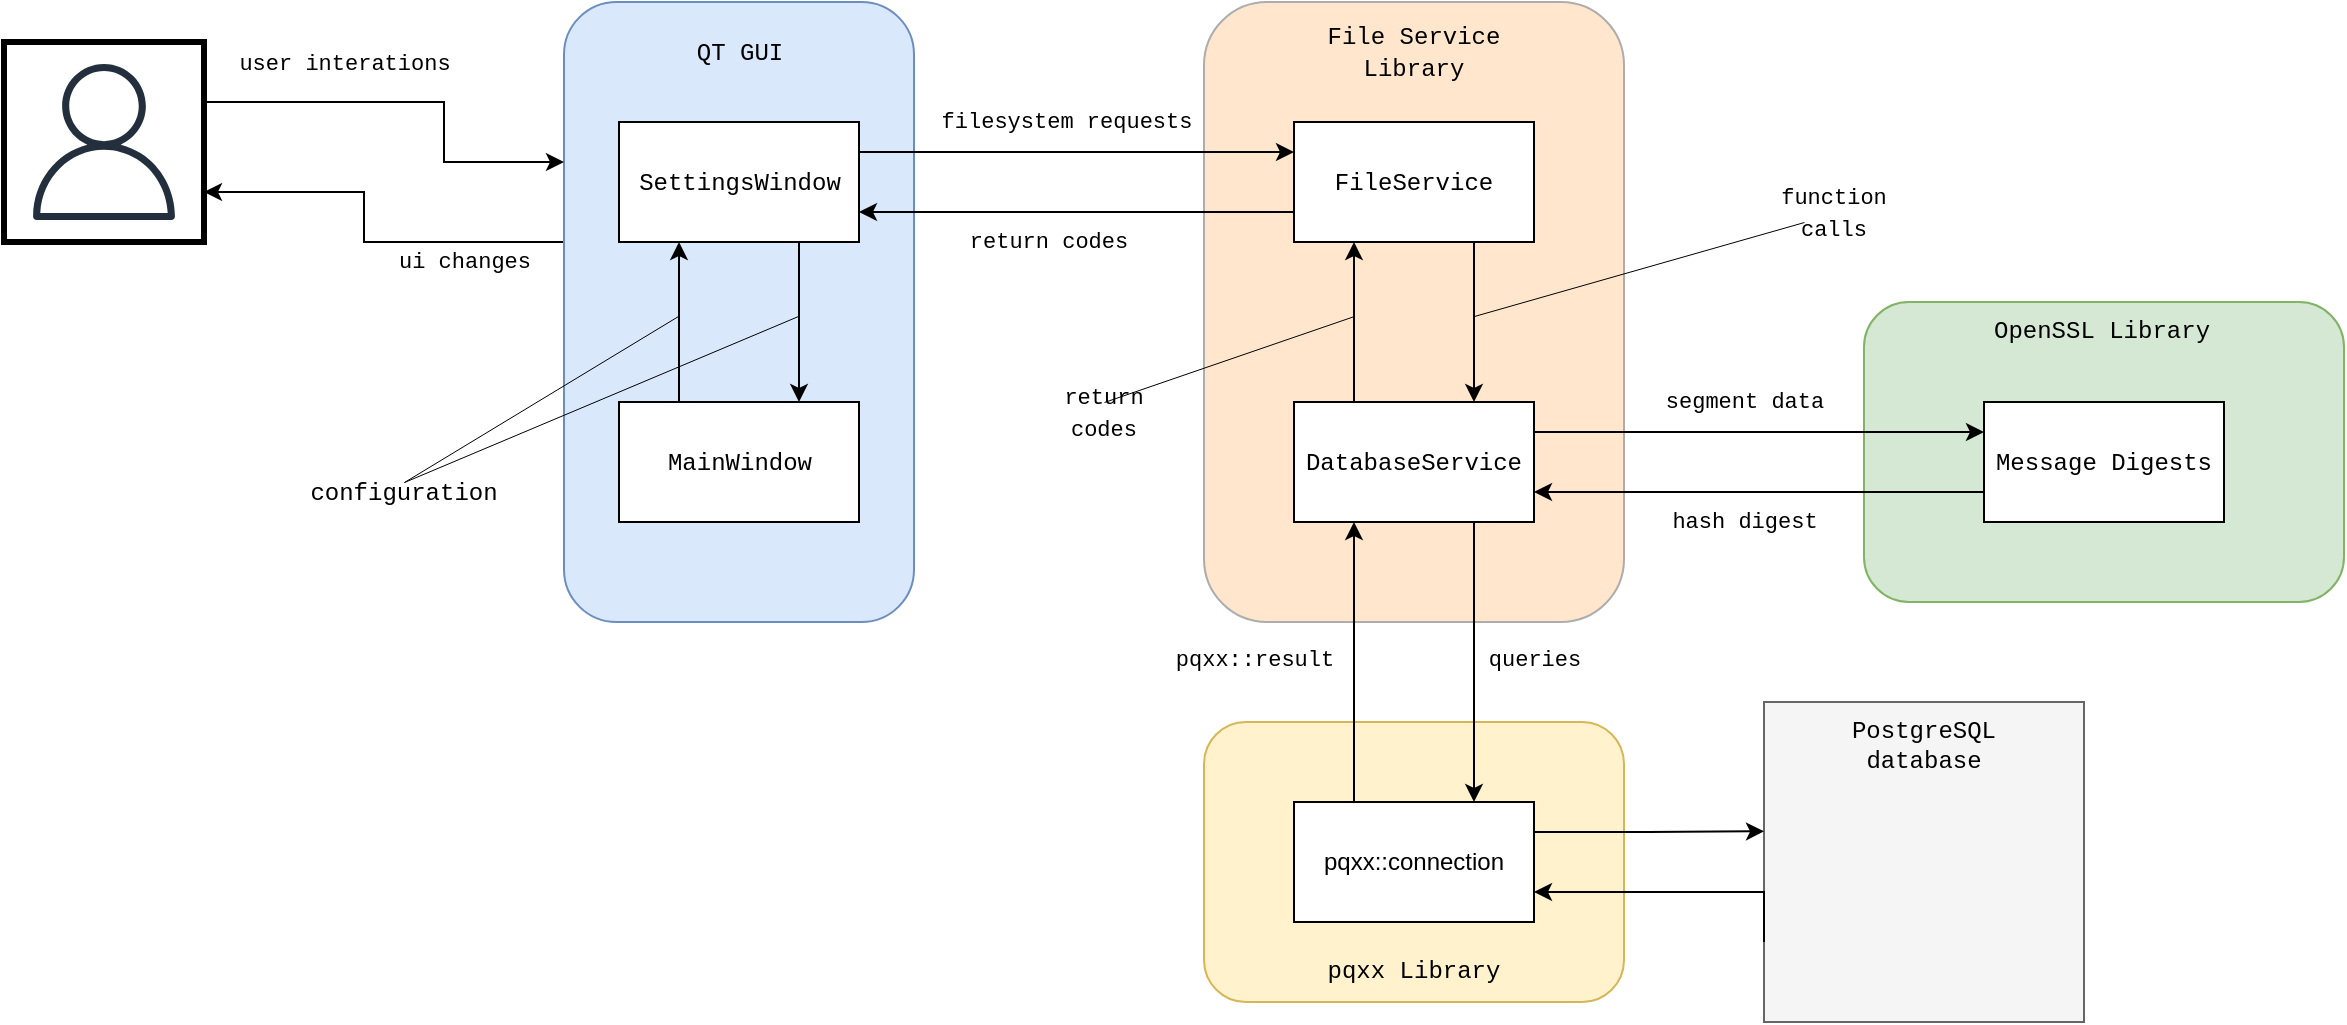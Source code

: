 <mxfile version="24.8.3">
  <diagram name="Page-1" id="ZeOuGSo947jYrAdGaZ3M">
    <mxGraphModel dx="2239" dy="806" grid="1" gridSize="10" guides="1" tooltips="1" connect="1" arrows="1" fold="1" page="1" pageScale="1" pageWidth="850" pageHeight="1100" math="0" shadow="0">
      <root>
        <mxCell id="0" />
        <mxCell id="1" parent="0" />
        <mxCell id="IInlYEUEXmsP3QdokoEn-71" value="" style="rounded=0;whiteSpace=wrap;html=1;container=0;fillColor=#f5f5f5;strokeColor=#666666;fillStyle=solid;fontColor=#333333;" vertex="1" parent="1">
          <mxGeometry x="680" y="470" width="160" height="160" as="geometry" />
        </mxCell>
        <mxCell id="IInlYEUEXmsP3QdokoEn-36" value="" style="rounded=1;whiteSpace=wrap;html=1;fillColor=#fff2cc;strokeColor=#d6b656;" vertex="1" parent="1">
          <mxGeometry x="400" y="480" width="210" height="140" as="geometry" />
        </mxCell>
        <mxCell id="IInlYEUEXmsP3QdokoEn-18" value="" style="rounded=1;whiteSpace=wrap;html=1;fillColor=#d5e8d4;strokeColor=#82b366;" vertex="1" parent="1">
          <mxGeometry x="730" y="270" width="240" height="150" as="geometry" />
        </mxCell>
        <mxCell id="IInlYEUEXmsP3QdokoEn-2" value="" style="rounded=1;whiteSpace=wrap;html=1;fillColor=#ffe6cc;strokeColor=#adadad;" vertex="1" parent="1">
          <mxGeometry x="400" y="120" width="210" height="310" as="geometry" />
        </mxCell>
        <mxCell id="IInlYEUEXmsP3QdokoEn-51" style="edgeStyle=orthogonalEdgeStyle;rounded=0;orthogonalLoop=1;jettySize=auto;html=1;entryX=1;entryY=0.75;entryDx=0;entryDy=0;exitX=0;exitY=0.5;exitDx=0;exitDy=0;" edge="1" parent="1" source="IInlYEUEXmsP3QdokoEn-4" target="IInlYEUEXmsP3QdokoEn-46">
          <mxGeometry relative="1" as="geometry">
            <Array as="points">
              <mxPoint x="80" y="240" />
              <mxPoint x="-20" y="240" />
              <mxPoint x="-20" y="215" />
            </Array>
          </mxGeometry>
        </mxCell>
        <mxCell id="IInlYEUEXmsP3QdokoEn-53" value="&lt;font face=&quot;Courier New&quot;&gt;user interations&lt;/font&gt;" style="edgeLabel;html=1;align=center;verticalAlign=middle;resizable=0;points=[];labelBackgroundColor=none;" vertex="1" connectable="0" parent="IInlYEUEXmsP3QdokoEn-51">
          <mxGeometry x="0.23" y="-5" relative="1" as="geometry">
            <mxPoint x="-15" y="-77" as="offset" />
          </mxGeometry>
        </mxCell>
        <mxCell id="IInlYEUEXmsP3QdokoEn-54" value="&lt;font style=&quot;font-size: 11px;&quot; face=&quot;Courier New&quot;&gt;ui changes&lt;/font&gt;" style="edgeLabel;html=1;align=center;verticalAlign=middle;resizable=0;points=[];labelBackgroundColor=none;" vertex="1" connectable="0" parent="IInlYEUEXmsP3QdokoEn-51">
          <mxGeometry x="0.052" y="-3" relative="1" as="geometry">
            <mxPoint x="41" y="13" as="offset" />
          </mxGeometry>
        </mxCell>
        <mxCell id="IInlYEUEXmsP3QdokoEn-4" value="" style="rounded=1;whiteSpace=wrap;html=1;fillColor=#dae8fc;strokeColor=#6c8ebf;" vertex="1" parent="1">
          <mxGeometry x="80" y="120" width="175" height="310" as="geometry" />
        </mxCell>
        <mxCell id="IInlYEUEXmsP3QdokoEn-32" style="edgeStyle=orthogonalEdgeStyle;rounded=0;orthogonalLoop=1;jettySize=auto;html=1;exitX=1;exitY=0.25;exitDx=0;exitDy=0;entryX=0;entryY=0.25;entryDx=0;entryDy=0;" edge="1" parent="1" source="IInlYEUEXmsP3QdokoEn-7" target="IInlYEUEXmsP3QdokoEn-16">
          <mxGeometry relative="1" as="geometry" />
        </mxCell>
        <mxCell id="IInlYEUEXmsP3QdokoEn-34" value="&lt;font face=&quot;Courier New&quot;&gt;filesystem requests&lt;/font&gt;" style="edgeLabel;html=1;align=center;verticalAlign=middle;resizable=0;points=[];labelBackgroundColor=none;" vertex="1" connectable="0" parent="IInlYEUEXmsP3QdokoEn-32">
          <mxGeometry x="-0.266" y="5" relative="1" as="geometry">
            <mxPoint x="23" y="-10" as="offset" />
          </mxGeometry>
        </mxCell>
        <mxCell id="IInlYEUEXmsP3QdokoEn-66" style="edgeStyle=orthogonalEdgeStyle;rounded=0;orthogonalLoop=1;jettySize=auto;html=1;exitX=0.75;exitY=1;exitDx=0;exitDy=0;entryX=0.75;entryY=0;entryDx=0;entryDy=0;" edge="1" parent="1" source="IInlYEUEXmsP3QdokoEn-7" target="IInlYEUEXmsP3QdokoEn-9">
          <mxGeometry relative="1" as="geometry" />
        </mxCell>
        <mxCell id="IInlYEUEXmsP3QdokoEn-7" value="&lt;font face=&quot;Courier New&quot;&gt;SettingsWindow&lt;/font&gt;" style="rounded=0;whiteSpace=wrap;html=1;fillColor=default;" vertex="1" parent="1">
          <mxGeometry x="107.5" y="180" width="120" height="60" as="geometry" />
        </mxCell>
        <mxCell id="IInlYEUEXmsP3QdokoEn-8" value="&lt;font face=&quot;Courier New&quot;&gt;QT GUI&lt;/font&gt;" style="text;html=1;align=center;verticalAlign=middle;whiteSpace=wrap;rounded=0;" vertex="1" parent="1">
          <mxGeometry x="137.5" y="130" width="60" height="30" as="geometry" />
        </mxCell>
        <mxCell id="IInlYEUEXmsP3QdokoEn-11" style="edgeStyle=orthogonalEdgeStyle;rounded=0;orthogonalLoop=1;jettySize=auto;html=1;entryX=0.25;entryY=1;entryDx=0;entryDy=0;exitX=0.25;exitY=0;exitDx=0;exitDy=0;" edge="1" parent="1" source="IInlYEUEXmsP3QdokoEn-9" target="IInlYEUEXmsP3QdokoEn-7">
          <mxGeometry relative="1" as="geometry">
            <Array as="points">
              <mxPoint x="138" y="290" />
              <mxPoint x="138" y="290" />
            </Array>
          </mxGeometry>
        </mxCell>
        <mxCell id="IInlYEUEXmsP3QdokoEn-9" value="&lt;font face=&quot;Courier New&quot;&gt;MainWindow&lt;/font&gt;" style="rounded=0;whiteSpace=wrap;html=1;fillColor=default;" vertex="1" parent="1">
          <mxGeometry x="107.5" y="320" width="120" height="60" as="geometry" />
        </mxCell>
        <mxCell id="IInlYEUEXmsP3QdokoEn-15" value="&lt;font face=&quot;Courier New&quot;&gt;File Service Library&lt;/font&gt;" style="text;html=1;align=center;verticalAlign=middle;whiteSpace=wrap;rounded=0;" vertex="1" parent="1">
          <mxGeometry x="450" y="130" width="110" height="30" as="geometry" />
        </mxCell>
        <mxCell id="IInlYEUEXmsP3QdokoEn-28" style="edgeStyle=orthogonalEdgeStyle;rounded=0;orthogonalLoop=1;jettySize=auto;html=1;exitX=0.75;exitY=1;exitDx=0;exitDy=0;entryX=0.75;entryY=0;entryDx=0;entryDy=0;" edge="1" parent="1" source="IInlYEUEXmsP3QdokoEn-16" target="IInlYEUEXmsP3QdokoEn-17">
          <mxGeometry relative="1" as="geometry" />
        </mxCell>
        <mxCell id="IInlYEUEXmsP3QdokoEn-33" style="edgeStyle=orthogonalEdgeStyle;rounded=0;orthogonalLoop=1;jettySize=auto;html=1;exitX=0;exitY=0.75;exitDx=0;exitDy=0;entryX=1;entryY=0.75;entryDx=0;entryDy=0;" edge="1" parent="1" source="IInlYEUEXmsP3QdokoEn-16" target="IInlYEUEXmsP3QdokoEn-7">
          <mxGeometry relative="1" as="geometry" />
        </mxCell>
        <mxCell id="IInlYEUEXmsP3QdokoEn-35" value="&lt;font face=&quot;Courier New&quot;&gt;return codes&lt;/font&gt;" style="edgeLabel;html=1;align=center;verticalAlign=middle;resizable=0;points=[];labelBackgroundColor=none;" vertex="1" connectable="0" parent="IInlYEUEXmsP3QdokoEn-33">
          <mxGeometry x="0.134" y="-8" relative="1" as="geometry">
            <mxPoint y="23" as="offset" />
          </mxGeometry>
        </mxCell>
        <mxCell id="IInlYEUEXmsP3QdokoEn-16" value="&lt;span style=&quot;font-family: &amp;quot;Courier New&amp;quot;;&quot;&gt;FileService&lt;/span&gt;" style="rounded=0;whiteSpace=wrap;html=1;" vertex="1" parent="1">
          <mxGeometry x="445" y="180" width="120" height="60" as="geometry" />
        </mxCell>
        <mxCell id="IInlYEUEXmsP3QdokoEn-22" style="edgeStyle=orthogonalEdgeStyle;rounded=0;orthogonalLoop=1;jettySize=auto;html=1;exitX=1;exitY=0.25;exitDx=0;exitDy=0;entryX=0;entryY=0.25;entryDx=0;entryDy=0;" edge="1" parent="1" source="IInlYEUEXmsP3QdokoEn-17" target="IInlYEUEXmsP3QdokoEn-20">
          <mxGeometry relative="1" as="geometry" />
        </mxCell>
        <mxCell id="IInlYEUEXmsP3QdokoEn-25" value="&lt;font face=&quot;Courier New&quot;&gt;segment data&lt;/font&gt;" style="edgeLabel;html=1;align=center;verticalAlign=middle;resizable=0;points=[];labelBackgroundColor=none;" vertex="1" connectable="0" parent="IInlYEUEXmsP3QdokoEn-22">
          <mxGeometry x="0.022" y="1" relative="1" as="geometry">
            <mxPoint x="-10" y="-14" as="offset" />
          </mxGeometry>
        </mxCell>
        <mxCell id="IInlYEUEXmsP3QdokoEn-27" style="edgeStyle=orthogonalEdgeStyle;rounded=0;orthogonalLoop=1;jettySize=auto;html=1;exitX=0.25;exitY=0;exitDx=0;exitDy=0;entryX=0.25;entryY=1;entryDx=0;entryDy=0;" edge="1" parent="1" source="IInlYEUEXmsP3QdokoEn-17" target="IInlYEUEXmsP3QdokoEn-16">
          <mxGeometry relative="1" as="geometry" />
        </mxCell>
        <mxCell id="IInlYEUEXmsP3QdokoEn-40" style="edgeStyle=orthogonalEdgeStyle;rounded=0;orthogonalLoop=1;jettySize=auto;html=1;exitX=0.75;exitY=1;exitDx=0;exitDy=0;entryX=0.75;entryY=0;entryDx=0;entryDy=0;" edge="1" parent="1" source="IInlYEUEXmsP3QdokoEn-17" target="IInlYEUEXmsP3QdokoEn-38">
          <mxGeometry relative="1" as="geometry" />
        </mxCell>
        <mxCell id="IInlYEUEXmsP3QdokoEn-58" value="&lt;font face=&quot;Courier New&quot;&gt;queries&lt;/font&gt;" style="edgeLabel;html=1;align=center;verticalAlign=middle;resizable=0;points=[];labelBackgroundColor=none;" vertex="1" connectable="0" parent="IInlYEUEXmsP3QdokoEn-40">
          <mxGeometry x="-0.014" y="5" relative="1" as="geometry">
            <mxPoint x="25" as="offset" />
          </mxGeometry>
        </mxCell>
        <mxCell id="IInlYEUEXmsP3QdokoEn-17" value="&lt;span style=&quot;font-family: &amp;quot;Courier New&amp;quot;;&quot;&gt;DatabaseService&lt;/span&gt;" style="rounded=0;whiteSpace=wrap;html=1;" vertex="1" parent="1">
          <mxGeometry x="445" y="320" width="120" height="60" as="geometry" />
        </mxCell>
        <mxCell id="IInlYEUEXmsP3QdokoEn-19" value="&lt;span style=&quot;color: rgb(0, 0, 0); font-family: &amp;quot;Courier New&amp;quot;; font-size: 12px; font-style: normal; font-variant-ligatures: normal; font-variant-caps: normal; font-weight: 400; letter-spacing: normal; orphans: 2; text-align: center; text-indent: 0px; text-transform: none; widows: 2; word-spacing: 0px; -webkit-text-stroke-width: 0px; white-space: normal; text-decoration-thickness: initial; text-decoration-style: initial; text-decoration-color: initial; float: none; display: inline !important;&quot;&gt;OpenSSL Library&lt;/span&gt;" style="text;whiteSpace=wrap;html=1;" vertex="1" parent="1">
          <mxGeometry x="792.5" y="270" width="115" height="25" as="geometry" />
        </mxCell>
        <mxCell id="IInlYEUEXmsP3QdokoEn-23" style="edgeStyle=orthogonalEdgeStyle;rounded=0;orthogonalLoop=1;jettySize=auto;html=1;exitX=0;exitY=0.75;exitDx=0;exitDy=0;entryX=1;entryY=0.75;entryDx=0;entryDy=0;" edge="1" parent="1" source="IInlYEUEXmsP3QdokoEn-20" target="IInlYEUEXmsP3QdokoEn-17">
          <mxGeometry relative="1" as="geometry" />
        </mxCell>
        <mxCell id="IInlYEUEXmsP3QdokoEn-24" value="&lt;font face=&quot;Courier New&quot;&gt;hash digest&lt;/font&gt;" style="edgeLabel;html=1;align=center;verticalAlign=middle;resizable=0;points=[];labelBackgroundColor=none;" vertex="1" connectable="0" parent="IInlYEUEXmsP3QdokoEn-23">
          <mxGeometry x="-0.037" y="-2" relative="1" as="geometry">
            <mxPoint x="-12" y="17" as="offset" />
          </mxGeometry>
        </mxCell>
        <mxCell id="IInlYEUEXmsP3QdokoEn-20" value="&lt;font face=&quot;Courier New&quot;&gt;Message Digests&lt;/font&gt;" style="rounded=0;whiteSpace=wrap;html=1;" vertex="1" parent="1">
          <mxGeometry x="790" y="320" width="120" height="60" as="geometry" />
        </mxCell>
        <mxCell id="IInlYEUEXmsP3QdokoEn-37" value="&lt;span style=&quot;color: rgb(0, 0, 0); font-family: &amp;quot;Courier New&amp;quot;; font-size: 12px; font-style: normal; font-variant-ligatures: normal; font-variant-caps: normal; font-weight: 400; letter-spacing: normal; orphans: 2; text-indent: 0px; text-transform: none; widows: 2; word-spacing: 0px; -webkit-text-stroke-width: 0px; white-space: normal; text-decoration-thickness: initial; text-decoration-style: initial; text-decoration-color: initial; float: none; display: inline !important;&quot;&gt;pqxx Library&lt;/span&gt;" style="text;whiteSpace=wrap;html=1;align=center;" vertex="1" parent="1">
          <mxGeometry x="445" y="590" width="120" height="20" as="geometry" />
        </mxCell>
        <mxCell id="IInlYEUEXmsP3QdokoEn-39" style="edgeStyle=orthogonalEdgeStyle;rounded=0;orthogonalLoop=1;jettySize=auto;html=1;exitX=0.25;exitY=0;exitDx=0;exitDy=0;entryX=0.25;entryY=1;entryDx=0;entryDy=0;" edge="1" parent="1" source="IInlYEUEXmsP3QdokoEn-38" target="IInlYEUEXmsP3QdokoEn-17">
          <mxGeometry relative="1" as="geometry" />
        </mxCell>
        <mxCell id="IInlYEUEXmsP3QdokoEn-57" value="&lt;font face=&quot;Courier New&quot;&gt;pqxx::result&lt;/font&gt;" style="edgeLabel;html=1;align=center;verticalAlign=middle;resizable=0;points=[];labelBackgroundColor=none;" vertex="1" connectable="0" parent="IInlYEUEXmsP3QdokoEn-39">
          <mxGeometry x="0.014" relative="1" as="geometry">
            <mxPoint x="-50" as="offset" />
          </mxGeometry>
        </mxCell>
        <mxCell id="IInlYEUEXmsP3QdokoEn-38" value="pqxx::connection" style="rounded=0;whiteSpace=wrap;html=1;" vertex="1" parent="1">
          <mxGeometry x="445" y="520" width="120" height="60" as="geometry" />
        </mxCell>
        <mxCell id="IInlYEUEXmsP3QdokoEn-52" style="edgeStyle=orthogonalEdgeStyle;rounded=0;orthogonalLoop=1;jettySize=auto;html=1;" edge="1" parent="1" source="IInlYEUEXmsP3QdokoEn-46" target="IInlYEUEXmsP3QdokoEn-4">
          <mxGeometry relative="1" as="geometry">
            <mxPoint x="80" y="240" as="targetPoint" />
            <Array as="points">
              <mxPoint x="20" y="170" />
              <mxPoint x="20" y="200" />
            </Array>
          </mxGeometry>
        </mxCell>
        <mxCell id="IInlYEUEXmsP3QdokoEn-55" value="" style="group" vertex="1" connectable="0" parent="1">
          <mxGeometry x="-200" y="140" width="100" height="100" as="geometry" />
        </mxCell>
        <mxCell id="IInlYEUEXmsP3QdokoEn-46" value="" style="rounded=0;whiteSpace=wrap;html=1;strokeWidth=3;" vertex="1" parent="IInlYEUEXmsP3QdokoEn-55">
          <mxGeometry width="100" height="100" as="geometry" />
        </mxCell>
        <mxCell id="IInlYEUEXmsP3QdokoEn-10" value="" style="sketch=0;outlineConnect=0;fontColor=#232F3E;gradientColor=none;fillColor=#232F3D;strokeColor=none;dashed=0;verticalLabelPosition=bottom;verticalAlign=top;align=center;html=1;fontSize=12;fontStyle=0;aspect=fixed;pointerEvents=1;shape=mxgraph.aws4.user;" vertex="1" parent="IInlYEUEXmsP3QdokoEn-55">
          <mxGeometry x="11" y="11" width="78" height="78" as="geometry" />
        </mxCell>
        <mxCell id="IInlYEUEXmsP3QdokoEn-60" value="&lt;span style=&quot;font-family: &amp;quot;Courier New&amp;quot;; font-size: 11px; text-wrap-mode: nowrap;&quot;&gt;return codes&lt;/span&gt;" style="text;html=1;align=center;verticalAlign=middle;whiteSpace=wrap;rounded=0;" vertex="1" parent="1">
          <mxGeometry x="310" y="310" width="80" height="30" as="geometry" />
        </mxCell>
        <mxCell id="IInlYEUEXmsP3QdokoEn-63" value="" style="endArrow=none;html=1;rounded=0;exitX=0.5;exitY=0.333;exitDx=0;exitDy=0;strokeColor=#000000;strokeWidth=0.5;exitPerimeter=0;" edge="1" parent="1" source="IInlYEUEXmsP3QdokoEn-60">
          <mxGeometry width="50" height="50" relative="1" as="geometry">
            <mxPoint x="430" y="320" as="sourcePoint" />
            <mxPoint x="475" y="277" as="targetPoint" />
          </mxGeometry>
        </mxCell>
        <mxCell id="IInlYEUEXmsP3QdokoEn-64" value="" style="endArrow=none;html=1;rounded=0;strokeColor=#000000;strokeWidth=0.5;entryX=0.333;entryY=0.667;entryDx=0;entryDy=0;entryPerimeter=0;" edge="1" parent="1" target="IInlYEUEXmsP3QdokoEn-65">
          <mxGeometry width="50" height="50" relative="1" as="geometry">
            <mxPoint x="535" y="277" as="sourcePoint" />
            <mxPoint x="660" y="260" as="targetPoint" />
          </mxGeometry>
        </mxCell>
        <mxCell id="IInlYEUEXmsP3QdokoEn-65" value="&lt;span style=&quot;font-size: 11px; text-wrap-mode: nowrap;&quot;&gt;&lt;font face=&quot;Courier New&quot;&gt;function calls&lt;/font&gt;&lt;/span&gt;" style="text;html=1;align=center;verticalAlign=middle;whiteSpace=wrap;rounded=0;" vertex="1" parent="1">
          <mxGeometry x="670" y="210" width="90" height="30" as="geometry" />
        </mxCell>
        <mxCell id="IInlYEUEXmsP3QdokoEn-67" value="&lt;font face=&quot;Courier New&quot;&gt;configuration&lt;/font&gt;" style="text;html=1;align=center;verticalAlign=middle;whiteSpace=wrap;rounded=0;" vertex="1" parent="1">
          <mxGeometry x="-50" y="350" width="100" height="30" as="geometry" />
        </mxCell>
        <mxCell id="IInlYEUEXmsP3QdokoEn-68" value="" style="endArrow=none;html=1;rounded=0;exitX=0.5;exitY=0.333;exitDx=0;exitDy=0;strokeColor=#000000;strokeWidth=0.5;exitPerimeter=0;" edge="1" parent="1">
          <mxGeometry width="50" height="50" relative="1" as="geometry">
            <mxPoint y="360" as="sourcePoint" />
            <mxPoint x="197" y="277" as="targetPoint" />
          </mxGeometry>
        </mxCell>
        <mxCell id="IInlYEUEXmsP3QdokoEn-69" value="" style="endArrow=none;html=1;rounded=0;exitX=0.5;exitY=0.333;exitDx=0;exitDy=0;strokeColor=#000000;strokeWidth=0.5;exitPerimeter=0;" edge="1" parent="1">
          <mxGeometry width="50" height="50" relative="1" as="geometry">
            <mxPoint y="360" as="sourcePoint" />
            <mxPoint x="137" y="277" as="targetPoint" />
          </mxGeometry>
        </mxCell>
        <mxCell id="IInlYEUEXmsP3QdokoEn-72" value="&lt;span style=&quot;color: rgb(0, 0, 0); font-size: 12px; font-style: normal; font-variant-ligatures: normal; font-variant-caps: normal; font-weight: 400; letter-spacing: normal; orphans: 2; text-indent: 0px; text-transform: none; widows: 2; word-spacing: 0px; -webkit-text-stroke-width: 0px; white-space: normal; text-decoration-thickness: initial; text-decoration-style: initial; text-decoration-color: initial; float: none; display: inline !important;&quot;&gt;&lt;font face=&quot;Courier New&quot;&gt;PostgreSQL database&lt;/font&gt;&lt;/span&gt;" style="text;whiteSpace=wrap;html=1;align=center;" vertex="1" parent="1">
          <mxGeometry x="700" y="470" width="120" height="40" as="geometry" />
        </mxCell>
        <mxCell id="IInlYEUEXmsP3QdokoEn-76" style="edgeStyle=orthogonalEdgeStyle;rounded=0;orthogonalLoop=1;jettySize=auto;html=1;exitX=0;exitY=0.75;exitDx=0;exitDy=0;entryX=1;entryY=0.75;entryDx=0;entryDy=0;" edge="1" parent="1" source="IInlYEUEXmsP3QdokoEn-71" target="IInlYEUEXmsP3QdokoEn-38">
          <mxGeometry relative="1" as="geometry">
            <Array as="points">
              <mxPoint x="680" y="565" />
            </Array>
          </mxGeometry>
        </mxCell>
        <mxCell id="IInlYEUEXmsP3QdokoEn-70" value="" style="shape=image;verticalLabelPosition=bottom;labelBackgroundColor=default;verticalAlign=top;aspect=fixed;imageAspect=0;image=https://static-00.iconduck.com/assets.00/database-postgres-icon-460x512-hivzqk0m.png;container=0;" vertex="1" parent="1">
          <mxGeometry x="710.537" y="514.997" width="98.92" height="110" as="geometry" />
        </mxCell>
        <mxCell id="IInlYEUEXmsP3QdokoEn-75" style="edgeStyle=orthogonalEdgeStyle;rounded=0;orthogonalLoop=1;jettySize=auto;html=1;exitX=1;exitY=0.25;exitDx=0;exitDy=0;entryX=0;entryY=0.404;entryDx=0;entryDy=0;entryPerimeter=0;" edge="1" parent="1" source="IInlYEUEXmsP3QdokoEn-38" target="IInlYEUEXmsP3QdokoEn-71">
          <mxGeometry relative="1" as="geometry" />
        </mxCell>
      </root>
    </mxGraphModel>
  </diagram>
</mxfile>
